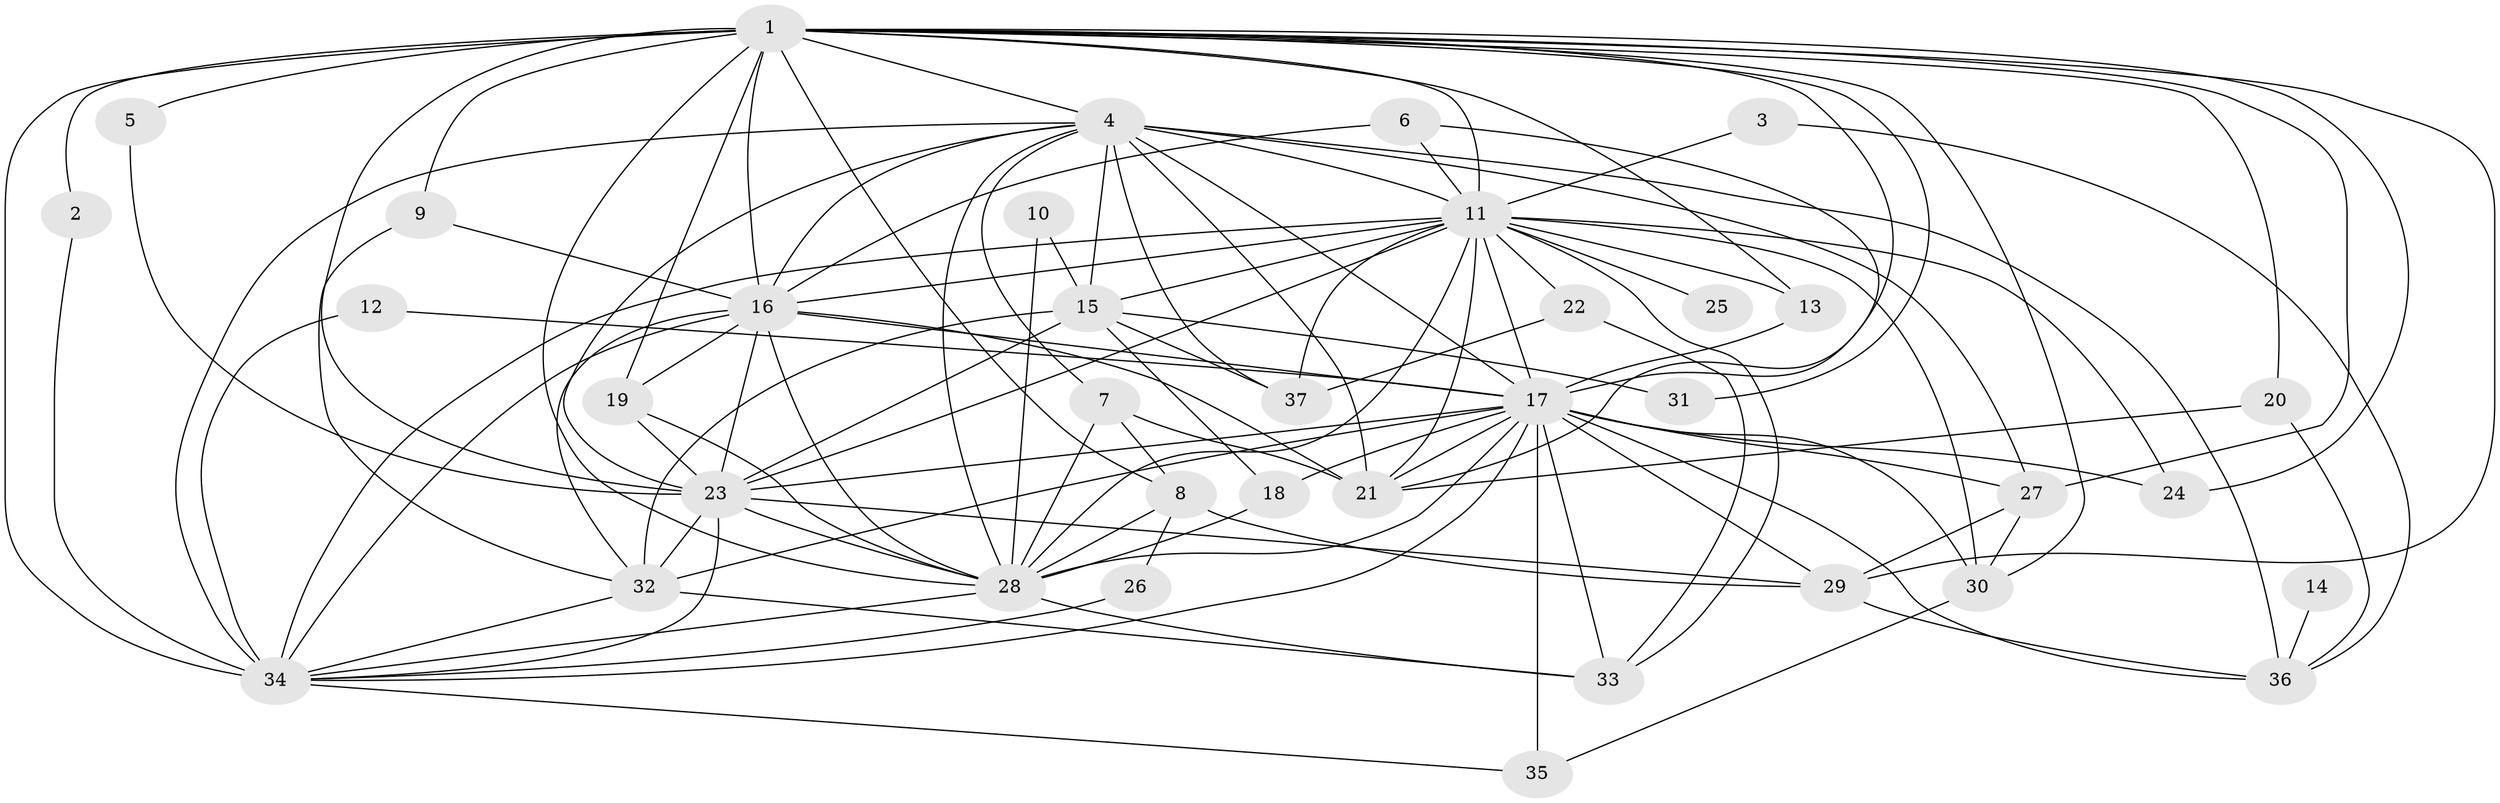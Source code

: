 // original degree distribution, {17: 0.02197802197802198, 12: 0.01098901098901099, 16: 0.01098901098901099, 22: 0.01098901098901099, 18: 0.02197802197802198, 31: 0.01098901098901099, 26: 0.01098901098901099, 14: 0.01098901098901099, 5: 0.02197802197802198, 3: 0.16483516483516483, 4: 0.054945054945054944, 10: 0.01098901098901099, 7: 0.02197802197802198, 2: 0.5824175824175825, 6: 0.03296703296703297}
// Generated by graph-tools (version 1.1) at 2025/36/03/04/25 23:36:36]
// undirected, 37 vertices, 112 edges
graph export_dot {
  node [color=gray90,style=filled];
  1;
  2;
  3;
  4;
  5;
  6;
  7;
  8;
  9;
  10;
  11;
  12;
  13;
  14;
  15;
  16;
  17;
  18;
  19;
  20;
  21;
  22;
  23;
  24;
  25;
  26;
  27;
  28;
  29;
  30;
  31;
  32;
  33;
  34;
  35;
  36;
  37;
  1 -- 2 [weight=1.0];
  1 -- 4 [weight=2.0];
  1 -- 5 [weight=1.0];
  1 -- 8 [weight=1.0];
  1 -- 9 [weight=1.0];
  1 -- 11 [weight=2.0];
  1 -- 13 [weight=1.0];
  1 -- 16 [weight=3.0];
  1 -- 17 [weight=4.0];
  1 -- 19 [weight=1.0];
  1 -- 20 [weight=1.0];
  1 -- 23 [weight=2.0];
  1 -- 24 [weight=1.0];
  1 -- 27 [weight=1.0];
  1 -- 28 [weight=2.0];
  1 -- 29 [weight=1.0];
  1 -- 30 [weight=1.0];
  1 -- 31 [weight=1.0];
  1 -- 34 [weight=4.0];
  2 -- 34 [weight=1.0];
  3 -- 11 [weight=1.0];
  3 -- 36 [weight=1.0];
  4 -- 7 [weight=1.0];
  4 -- 11 [weight=2.0];
  4 -- 15 [weight=1.0];
  4 -- 16 [weight=1.0];
  4 -- 17 [weight=2.0];
  4 -- 21 [weight=1.0];
  4 -- 23 [weight=1.0];
  4 -- 27 [weight=1.0];
  4 -- 28 [weight=2.0];
  4 -- 34 [weight=1.0];
  4 -- 36 [weight=1.0];
  4 -- 37 [weight=1.0];
  5 -- 23 [weight=1.0];
  6 -- 11 [weight=1.0];
  6 -- 16 [weight=1.0];
  6 -- 21 [weight=1.0];
  7 -- 8 [weight=1.0];
  7 -- 21 [weight=1.0];
  7 -- 28 [weight=1.0];
  8 -- 26 [weight=1.0];
  8 -- 28 [weight=2.0];
  8 -- 29 [weight=1.0];
  9 -- 16 [weight=1.0];
  9 -- 32 [weight=1.0];
  10 -- 15 [weight=1.0];
  10 -- 28 [weight=1.0];
  11 -- 13 [weight=1.0];
  11 -- 15 [weight=2.0];
  11 -- 16 [weight=1.0];
  11 -- 17 [weight=2.0];
  11 -- 21 [weight=1.0];
  11 -- 22 [weight=1.0];
  11 -- 23 [weight=1.0];
  11 -- 24 [weight=1.0];
  11 -- 25 [weight=1.0];
  11 -- 28 [weight=2.0];
  11 -- 30 [weight=1.0];
  11 -- 33 [weight=1.0];
  11 -- 34 [weight=1.0];
  11 -- 37 [weight=2.0];
  12 -- 17 [weight=1.0];
  12 -- 34 [weight=2.0];
  13 -- 17 [weight=1.0];
  14 -- 36 [weight=1.0];
  15 -- 18 [weight=1.0];
  15 -- 23 [weight=2.0];
  15 -- 31 [weight=1.0];
  15 -- 32 [weight=1.0];
  15 -- 37 [weight=1.0];
  16 -- 17 [weight=2.0];
  16 -- 19 [weight=1.0];
  16 -- 21 [weight=1.0];
  16 -- 23 [weight=1.0];
  16 -- 28 [weight=2.0];
  16 -- 32 [weight=1.0];
  16 -- 34 [weight=1.0];
  17 -- 18 [weight=1.0];
  17 -- 21 [weight=1.0];
  17 -- 23 [weight=2.0];
  17 -- 24 [weight=1.0];
  17 -- 27 [weight=1.0];
  17 -- 28 [weight=6.0];
  17 -- 29 [weight=1.0];
  17 -- 30 [weight=1.0];
  17 -- 32 [weight=1.0];
  17 -- 33 [weight=1.0];
  17 -- 34 [weight=2.0];
  17 -- 35 [weight=2.0];
  17 -- 36 [weight=1.0];
  18 -- 28 [weight=1.0];
  19 -- 23 [weight=1.0];
  19 -- 28 [weight=2.0];
  20 -- 21 [weight=1.0];
  20 -- 36 [weight=1.0];
  22 -- 33 [weight=1.0];
  22 -- 37 [weight=1.0];
  23 -- 28 [weight=2.0];
  23 -- 29 [weight=1.0];
  23 -- 32 [weight=1.0];
  23 -- 34 [weight=1.0];
  26 -- 34 [weight=1.0];
  27 -- 29 [weight=1.0];
  27 -- 30 [weight=1.0];
  28 -- 33 [weight=1.0];
  28 -- 34 [weight=2.0];
  29 -- 36 [weight=1.0];
  30 -- 35 [weight=1.0];
  32 -- 33 [weight=1.0];
  32 -- 34 [weight=1.0];
  34 -- 35 [weight=1.0];
}
